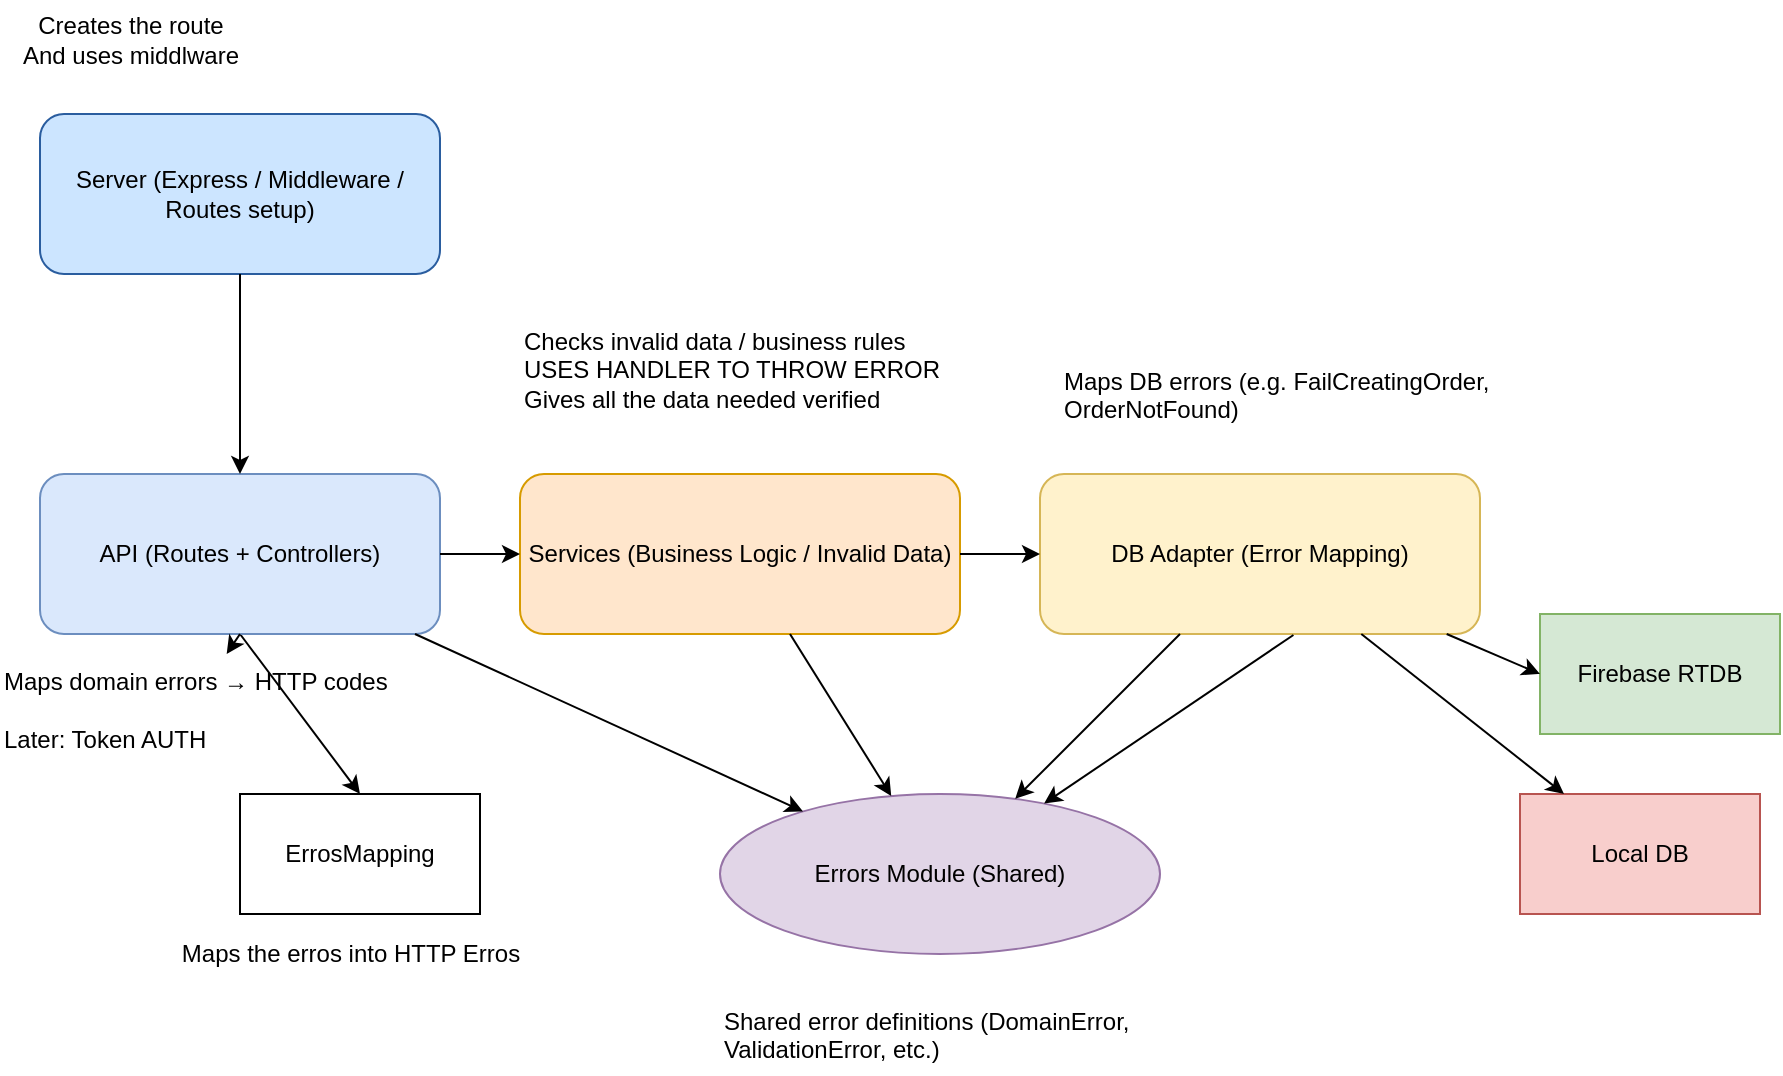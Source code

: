 <mxfile>
    <diagram name="Error Handling Architecture" id="arch-diagram">
        <mxGraphModel dx="936" dy="751" grid="1" gridSize="10" guides="1" tooltips="1" connect="1" arrows="1" fold="1" page="1" pageScale="1" pageWidth="827" pageHeight="1169" math="0" shadow="0">
            <root>
                <mxCell id="0"/>
                <mxCell id="1" parent="0"/>
                <mxCell id="server" value="Server (Express / Middleware / Routes setup)" style="rounded=1;whiteSpace=wrap;html=1;fillColor=#cce5ff;strokeColor=#2a5d9f;" vertex="1" parent="1">
                    <mxGeometry x="50" y="120" width="200" height="80" as="geometry"/>
                </mxCell>
                <mxCell id="13" style="edgeStyle=none;html=1;exitX=0.5;exitY=1;exitDx=0;exitDy=0;entryX=0.5;entryY=0;entryDx=0;entryDy=0;" edge="1" parent="1" source="api" target="8">
                    <mxGeometry relative="1" as="geometry"/>
                </mxCell>
                <mxCell id="api" value="API (Routes + Controllers)" style="rounded=1;whiteSpace=wrap;html=1;fillColor=#dae8fc;strokeColor=#6c8ebf;" parent="1" vertex="1">
                    <mxGeometry x="50" y="300" width="200" height="80" as="geometry"/>
                </mxCell>
                <mxCell id="services" value="Services (Business Logic / Invalid Data)" style="rounded=1;whiteSpace=wrap;html=1;fillColor=#ffe6cc;strokeColor=#d79b00;" parent="1" vertex="1">
                    <mxGeometry x="290" y="300" width="220" height="80" as="geometry"/>
                </mxCell>
                <mxCell id="dbadapter" value="DB Adapter (Error Mapping)" style="rounded=1;whiteSpace=wrap;html=1;fillColor=#fff2cc;strokeColor=#d6b656;" vertex="1" parent="1">
                    <mxGeometry x="550" y="300" width="220" height="80" as="geometry"/>
                </mxCell>
                <mxCell id="rtdb" value="Firebase RTDB" style="shape=database;whiteSpace=wrap;html=1;fillColor=#d5e8d4;strokeColor=#82b366;" vertex="1" parent="1">
                    <mxGeometry x="800" y="370" width="120" height="60" as="geometry"/>
                </mxCell>
                <mxCell id="localdb" value="Local DB" style="shape=database;whiteSpace=wrap;html=1;fillColor=#f8cecc;strokeColor=#b85450;" vertex="1" parent="1">
                    <mxGeometry x="790" y="460" width="120" height="60" as="geometry"/>
                </mxCell>
                <mxCell id="errors" value="Errors Module (Shared)" style="ellipse;whiteSpace=wrap;html=1;fillColor=#e1d5e7;strokeColor=#9673a6;" vertex="1" parent="1">
                    <mxGeometry x="390" y="460" width="220" height="80" as="geometry"/>
                </mxCell>
                <mxCell id="arrow0" edge="1" parent="1" source="server" target="api">
                    <mxGeometry relative="1" as="geometry"/>
                </mxCell>
                <mxCell id="arrow1" parent="1" source="api" target="services" edge="1">
                    <mxGeometry relative="1" as="geometry"/>
                </mxCell>
                <mxCell id="arrow2" parent="1" source="services" target="dbadapter" edge="1">
                    <mxGeometry relative="1" as="geometry"/>
                </mxCell>
                <mxCell id="arrow3" style="entryX=0;entryY=0.5;entryDx=0;entryDy=0;" parent="1" source="dbadapter" target="rtdb" edge="1">
                    <mxGeometry relative="1" as="geometry">
                        <mxPoint x="810" y="318.571" as="targetPoint"/>
                    </mxGeometry>
                </mxCell>
                <mxCell id="arrow4" edge="1" parent="1" source="dbadapter" target="localdb">
                    <mxGeometry relative="1" as="geometry"/>
                </mxCell>
                <mxCell id="2" style="edgeStyle=none;html=1;" edge="1" parent="1" source="api" target="errors">
                    <mxGeometry relative="1" as="geometry"/>
                </mxCell>
                <mxCell id="3" style="edgeStyle=none;html=1;" edge="1" parent="1" source="services" target="errors">
                    <mxGeometry relative="1" as="geometry"/>
                </mxCell>
                <mxCell id="4" style="edgeStyle=none;html=1;" edge="1" parent="1" source="dbadapter" target="errors">
                    <mxGeometry relative="1" as="geometry"/>
                </mxCell>
                <mxCell id="6" style="edgeStyle=none;html=1;exitX=0.576;exitY=1.006;exitDx=0;exitDy=0;exitPerimeter=0;" edge="1" parent="1" source="dbadapter" target="errors">
                    <mxGeometry relative="1" as="geometry">
                        <mxPoint x="811.579" y="340" as="sourcePoint"/>
                    </mxGeometry>
                </mxCell>
                <mxCell id="note2" value="Checks invalid data / business rules&lt;br&gt;USES HANDLER TO THROW ERROR&lt;div&gt;Gives all the data needed verified&lt;/div&gt;" style="text;whiteSpace=wrap;html=1;fillColor=none;strokeColor=none;" parent="1" vertex="1">
                    <mxGeometry x="290" y="220" width="220" height="60" as="geometry"/>
                </mxCell>
                <mxCell id="note3" value="Maps DB errors (e.g. FailCreatingOrder, OrderNotFound)" style="text;whiteSpace=wrap;html=1;fillColor=none;strokeColor=none;" parent="1" vertex="1">
                    <mxGeometry x="560" y="240" width="220" height="40" as="geometry"/>
                </mxCell>
                <mxCell id="note4" value="Shared error definitions (DomainError, ValidationError, etc.)" style="text;whiteSpace=wrap;html=1;fillColor=none;strokeColor=none;" vertex="1" parent="1">
                    <mxGeometry x="390" y="560" width="220" height="40" as="geometry"/>
                </mxCell>
                <mxCell id="8" value="ErrosMapping" style="whiteSpace=wrap;html=1;" vertex="1" parent="1">
                    <mxGeometry x="150" y="460" width="120" height="60" as="geometry"/>
                </mxCell>
                <mxCell id="9" value="Maps the erros into HTTP Erros" style="text;html=1;align=center;verticalAlign=middle;resizable=0;points=[];autosize=1;strokeColor=none;fillColor=none;" vertex="1" parent="1">
                    <mxGeometry x="110" y="520" width="190" height="40" as="geometry"/>
                </mxCell>
                <mxCell id="11" value="" style="edgeStyle=none;html=1;exitX=0.5;exitY=1;exitDx=0;exitDy=0;" edge="1" parent="1" source="api" target="note1">
                    <mxGeometry relative="1" as="geometry">
                        <mxPoint x="150" y="380" as="sourcePoint"/>
                        <mxPoint x="194" y="460" as="targetPoint"/>
                    </mxGeometry>
                </mxCell>
                <mxCell id="note1" value="Maps domain errors → HTTP codes&lt;br&gt;&lt;br&gt;&lt;span style=&quot;color: rgb(0,0,0);&quot;&gt;Later: Token AUTH&lt;/span&gt;" style="text;whiteSpace=wrap;html=1;fillColor=none;strokeColor=none;" parent="1" vertex="1">
                    <mxGeometry x="30" y="390" width="200" height="40" as="geometry"/>
                </mxCell>
                <mxCell id="14" value="Creates the route&lt;div&gt;And uses middlware&lt;/div&gt;" style="text;html=1;align=center;verticalAlign=middle;resizable=0;points=[];autosize=1;strokeColor=none;fillColor=none;" vertex="1" parent="1">
                    <mxGeometry x="30" y="63" width="130" height="40" as="geometry"/>
                </mxCell>
            </root>
        </mxGraphModel>
    </diagram>
</mxfile>